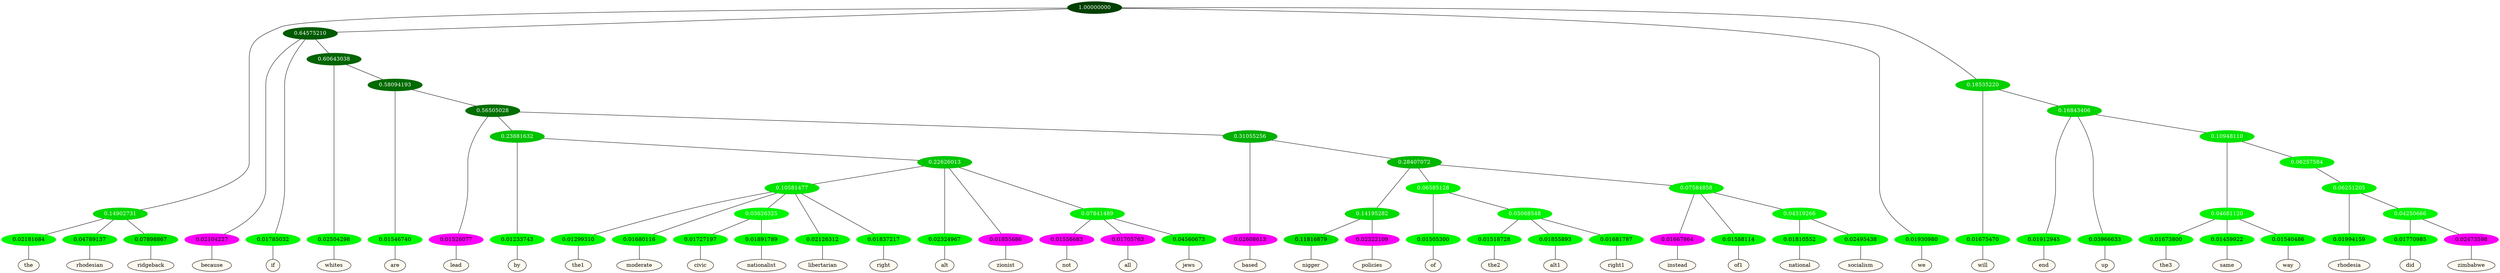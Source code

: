 graph {
	node [format=png height=0.15 nodesep=0.001 ordering=out overlap=prism overlap_scaling=0.01 ranksep=0.001 ratio=0.2 style=filled width=0.15]
	{
		rank=same
		a_w_5 [label=the color=black fillcolor=floralwhite style="filled,solid"]
		a_w_6 [label=rhodesian color=black fillcolor=floralwhite style="filled,solid"]
		a_w_7 [label=ridgeback color=black fillcolor=floralwhite style="filled,solid"]
		a_w_8 [label=because color=black fillcolor=floralwhite style="filled,solid"]
		a_w_9 [label=if color=black fillcolor=floralwhite style="filled,solid"]
		a_w_13 [label=whites color=black fillcolor=floralwhite style="filled,solid"]
		a_w_18 [label=are color=black fillcolor=floralwhite style="filled,solid"]
		a_w_22 [label=lead color=black fillcolor=floralwhite style="filled,solid"]
		a_w_29 [label=by color=black fillcolor=floralwhite style="filled,solid"]
		a_w_44 [label=the1 color=black fillcolor=floralwhite style="filled,solid"]
		a_w_45 [label=moderate color=black fillcolor=floralwhite style="filled,solid"]
		a_w_59 [label=civic color=black fillcolor=floralwhite style="filled,solid"]
		a_w_60 [label=nationalist color=black fillcolor=floralwhite style="filled,solid"]
		a_w_47 [label=libertarian color=black fillcolor=floralwhite style="filled,solid"]
		a_w_48 [label=right color=black fillcolor=floralwhite style="filled,solid"]
		a_w_36 [label=alt color=black fillcolor=floralwhite style="filled,solid"]
		a_w_37 [label=zionist color=black fillcolor=floralwhite style="filled,solid"]
		a_w_49 [label=not color=black fillcolor=floralwhite style="filled,solid"]
		a_w_50 [label=all color=black fillcolor=floralwhite style="filled,solid"]
		a_w_51 [label=jews color=black fillcolor=floralwhite style="filled,solid"]
		a_w_31 [label=based color=black fillcolor=floralwhite style="filled,solid"]
		a_w_52 [label=nigger color=black fillcolor=floralwhite style="filled,solid"]
		a_w_53 [label=policies color=black fillcolor=floralwhite style="filled,solid"]
		a_w_54 [label=of color=black fillcolor=floralwhite style="filled,solid"]
		a_w_61 [label=the2 color=black fillcolor=floralwhite style="filled,solid"]
		a_w_62 [label=alt1 color=black fillcolor=floralwhite style="filled,solid"]
		a_w_63 [label=right1 color=black fillcolor=floralwhite style="filled,solid"]
		a_w_56 [label=instead color=black fillcolor=floralwhite style="filled,solid"]
		a_w_57 [label=of1 color=black fillcolor=floralwhite style="filled,solid"]
		a_w_64 [label=national color=black fillcolor=floralwhite style="filled,solid"]
		a_w_65 [label=socialism color=black fillcolor=floralwhite style="filled,solid"]
		a_w_3 [label=we color=black fillcolor=floralwhite style="filled,solid"]
		a_w_11 [label=will color=black fillcolor=floralwhite style="filled,solid"]
		a_w_15 [label=end color=black fillcolor=floralwhite style="filled,solid"]
		a_w_16 [label=up color=black fillcolor=floralwhite style="filled,solid"]
		a_w_25 [label=the3 color=black fillcolor=floralwhite style="filled,solid"]
		a_w_26 [label=same color=black fillcolor=floralwhite style="filled,solid"]
		a_w_27 [label=way color=black fillcolor=floralwhite style="filled,solid"]
		a_w_33 [label=rhodesia color=black fillcolor=floralwhite style="filled,solid"]
		a_w_42 [label=did color=black fillcolor=floralwhite style="filled,solid"]
		a_w_43 [label=zimbabwe color=black fillcolor=floralwhite style="filled,solid"]
	}
	a_n_5 -- a_w_5
	a_n_6 -- a_w_6
	a_n_7 -- a_w_7
	a_n_8 -- a_w_8
	a_n_9 -- a_w_9
	a_n_13 -- a_w_13
	a_n_18 -- a_w_18
	a_n_22 -- a_w_22
	a_n_29 -- a_w_29
	a_n_44 -- a_w_44
	a_n_45 -- a_w_45
	a_n_59 -- a_w_59
	a_n_60 -- a_w_60
	a_n_47 -- a_w_47
	a_n_48 -- a_w_48
	a_n_36 -- a_w_36
	a_n_37 -- a_w_37
	a_n_49 -- a_w_49
	a_n_50 -- a_w_50
	a_n_51 -- a_w_51
	a_n_31 -- a_w_31
	a_n_52 -- a_w_52
	a_n_53 -- a_w_53
	a_n_54 -- a_w_54
	a_n_61 -- a_w_61
	a_n_62 -- a_w_62
	a_n_63 -- a_w_63
	a_n_56 -- a_w_56
	a_n_57 -- a_w_57
	a_n_64 -- a_w_64
	a_n_65 -- a_w_65
	a_n_3 -- a_w_3
	a_n_11 -- a_w_11
	a_n_15 -- a_w_15
	a_n_16 -- a_w_16
	a_n_25 -- a_w_25
	a_n_26 -- a_w_26
	a_n_27 -- a_w_27
	a_n_33 -- a_w_33
	a_n_42 -- a_w_42
	a_n_43 -- a_w_43
	{
		rank=same
		a_n_5 [label=0.02181684 color="0.334 1.000 0.978" fontcolor=black]
		a_n_6 [label=0.04789137 color="0.334 1.000 0.952" fontcolor=black]
		a_n_7 [label=0.07898867 color="0.334 1.000 0.921" fontcolor=black]
		a_n_8 [label=0.02104237 color="0.835 1.000 0.979" fontcolor=black]
		a_n_9 [label=0.01785032 color="0.334 1.000 0.982" fontcolor=black]
		a_n_13 [label=0.02504298 color="0.334 1.000 0.975" fontcolor=black]
		a_n_18 [label=0.01546740 color="0.334 1.000 0.985" fontcolor=black]
		a_n_22 [label=0.01526077 color="0.835 1.000 0.985" fontcolor=black]
		a_n_29 [label=0.01233743 color="0.334 1.000 0.988" fontcolor=black]
		a_n_44 [label=0.01299310 color="0.334 1.000 0.987" fontcolor=black]
		a_n_45 [label=0.01680116 color="0.334 1.000 0.983" fontcolor=black]
		a_n_59 [label=0.01727197 color="0.334 1.000 0.983" fontcolor=black]
		a_n_60 [label=0.01891789 color="0.334 1.000 0.981" fontcolor=black]
		a_n_47 [label=0.02126312 color="0.334 1.000 0.979" fontcolor=black]
		a_n_48 [label=0.01837217 color="0.334 1.000 0.982" fontcolor=black]
		a_n_36 [label=0.02324967 color="0.334 1.000 0.977" fontcolor=black]
		a_n_37 [label=0.01855686 color="0.835 1.000 0.981" fontcolor=black]
		a_n_49 [label=0.01556683 color="0.835 1.000 0.984" fontcolor=black]
		a_n_50 [label=0.01705763 color="0.835 1.000 0.983" fontcolor=black]
		a_n_51 [label=0.04560673 color="0.334 1.000 0.954" fontcolor=black]
		a_n_31 [label=0.02608613 color="0.835 1.000 0.974" fontcolor=black]
		a_n_52 [label=0.11816879 color="0.334 1.000 0.882" fontcolor=black]
		a_n_53 [label=0.02322109 color="0.835 1.000 0.977" fontcolor=black]
		a_n_54 [label=0.01505300 color="0.334 1.000 0.985" fontcolor=black]
		a_n_61 [label=0.01518728 color="0.334 1.000 0.985" fontcolor=black]
		a_n_62 [label=0.01855893 color="0.334 1.000 0.981" fontcolor=black]
		a_n_63 [label=0.01681787 color="0.334 1.000 0.983" fontcolor=black]
		a_n_56 [label=0.01667864 color="0.835 1.000 0.983" fontcolor=black]
		a_n_57 [label=0.01588114 color="0.334 1.000 0.984" fontcolor=black]
		a_n_64 [label=0.01810552 color="0.334 1.000 0.982" fontcolor=black]
		a_n_65 [label=0.02495438 color="0.334 1.000 0.975" fontcolor=black]
		a_n_3 [label=0.01930980 color="0.334 1.000 0.981" fontcolor=black]
		a_n_11 [label=0.01675470 color="0.334 1.000 0.983" fontcolor=black]
		a_n_15 [label=0.01912945 color="0.334 1.000 0.981" fontcolor=black]
		a_n_16 [label=0.03966633 color="0.334 1.000 0.960" fontcolor=black]
		a_n_25 [label=0.01673800 color="0.334 1.000 0.983" fontcolor=black]
		a_n_26 [label=0.01459922 color="0.334 1.000 0.985" fontcolor=black]
		a_n_27 [label=0.01540486 color="0.334 1.000 0.985" fontcolor=black]
		a_n_33 [label=0.01994159 color="0.334 1.000 0.980" fontcolor=black]
		a_n_42 [label=0.01770985 color="0.334 1.000 0.982" fontcolor=black]
		a_n_43 [label=0.02473598 color="0.835 1.000 0.975" fontcolor=black]
	}
	a_n_0 [label=1.00000000 color="0.334 1.000 0.250" fontcolor=grey99]
	a_n_1 [label=0.14902731 color="0.334 1.000 0.851" fontcolor=grey99]
	a_n_0 -- a_n_1
	a_n_2 [label=0.64575210 color="0.334 1.000 0.354" fontcolor=grey99]
	a_n_0 -- a_n_2
	a_n_0 -- a_n_3
	a_n_4 [label=0.18535220 color="0.334 1.000 0.815" fontcolor=grey99]
	a_n_0 -- a_n_4
	a_n_1 -- a_n_5
	a_n_1 -- a_n_6
	a_n_1 -- a_n_7
	a_n_2 -- a_n_8
	a_n_2 -- a_n_9
	a_n_10 [label=0.60643038 color="0.334 1.000 0.394" fontcolor=grey99]
	a_n_2 -- a_n_10
	a_n_4 -- a_n_11
	a_n_12 [label=0.16843406 color="0.334 1.000 0.832" fontcolor=grey99]
	a_n_4 -- a_n_12
	a_n_10 -- a_n_13
	a_n_14 [label=0.58094193 color="0.334 1.000 0.419" fontcolor=grey99]
	a_n_10 -- a_n_14
	a_n_12 -- a_n_15
	a_n_12 -- a_n_16
	a_n_17 [label=0.10948110 color="0.334 1.000 0.891" fontcolor=grey99]
	a_n_12 -- a_n_17
	a_n_14 -- a_n_18
	a_n_19 [label=0.56505028 color="0.334 1.000 0.435" fontcolor=grey99]
	a_n_14 -- a_n_19
	a_n_20 [label=0.04681120 color="0.334 1.000 0.953" fontcolor=grey99]
	a_n_17 -- a_n_20
	a_n_21 [label=0.06257584 color="0.334 1.000 0.937" fontcolor=grey99]
	a_n_17 -- a_n_21
	a_n_19 -- a_n_22
	a_n_23 [label=0.23881632 color="0.334 1.000 0.761" fontcolor=grey99]
	a_n_19 -- a_n_23
	a_n_24 [label=0.31055256 color="0.334 1.000 0.689" fontcolor=grey99]
	a_n_19 -- a_n_24
	a_n_20 -- a_n_25
	a_n_20 -- a_n_26
	a_n_20 -- a_n_27
	a_n_28 [label=0.06251205 color="0.334 1.000 0.937" fontcolor=grey99]
	a_n_21 -- a_n_28
	a_n_23 -- a_n_29
	a_n_30 [label=0.22626013 color="0.334 1.000 0.774" fontcolor=grey99]
	a_n_23 -- a_n_30
	a_n_24 -- a_n_31
	a_n_32 [label=0.28407072 color="0.334 1.000 0.716" fontcolor=grey99]
	a_n_24 -- a_n_32
	a_n_28 -- a_n_33
	a_n_34 [label=0.04250666 color="0.334 1.000 0.957" fontcolor=grey99]
	a_n_28 -- a_n_34
	a_n_35 [label=0.10581477 color="0.334 1.000 0.894" fontcolor=grey99]
	a_n_30 -- a_n_35
	a_n_30 -- a_n_36
	a_n_30 -- a_n_37
	a_n_38 [label=0.07841489 color="0.334 1.000 0.922" fontcolor=grey99]
	a_n_30 -- a_n_38
	a_n_39 [label=0.14195282 color="0.334 1.000 0.858" fontcolor=grey99]
	a_n_32 -- a_n_39
	a_n_40 [label=0.06585128 color="0.334 1.000 0.934" fontcolor=grey99]
	a_n_32 -- a_n_40
	a_n_41 [label=0.07584858 color="0.334 1.000 0.924" fontcolor=grey99]
	a_n_32 -- a_n_41
	a_n_34 -- a_n_42
	a_n_34 -- a_n_43
	a_n_35 -- a_n_44
	a_n_35 -- a_n_45
	a_n_46 [label=0.03626325 color="0.334 1.000 0.964" fontcolor=grey99]
	a_n_35 -- a_n_46
	a_n_35 -- a_n_47
	a_n_35 -- a_n_48
	a_n_38 -- a_n_49
	a_n_38 -- a_n_50
	a_n_38 -- a_n_51
	a_n_39 -- a_n_52
	a_n_39 -- a_n_53
	a_n_40 -- a_n_54
	a_n_55 [label=0.05068548 color="0.334 1.000 0.949" fontcolor=grey99]
	a_n_40 -- a_n_55
	a_n_41 -- a_n_56
	a_n_41 -- a_n_57
	a_n_58 [label=0.04319266 color="0.334 1.000 0.957" fontcolor=grey99]
	a_n_41 -- a_n_58
	a_n_46 -- a_n_59
	a_n_46 -- a_n_60
	a_n_55 -- a_n_61
	a_n_55 -- a_n_62
	a_n_55 -- a_n_63
	a_n_58 -- a_n_64
	a_n_58 -- a_n_65
}
